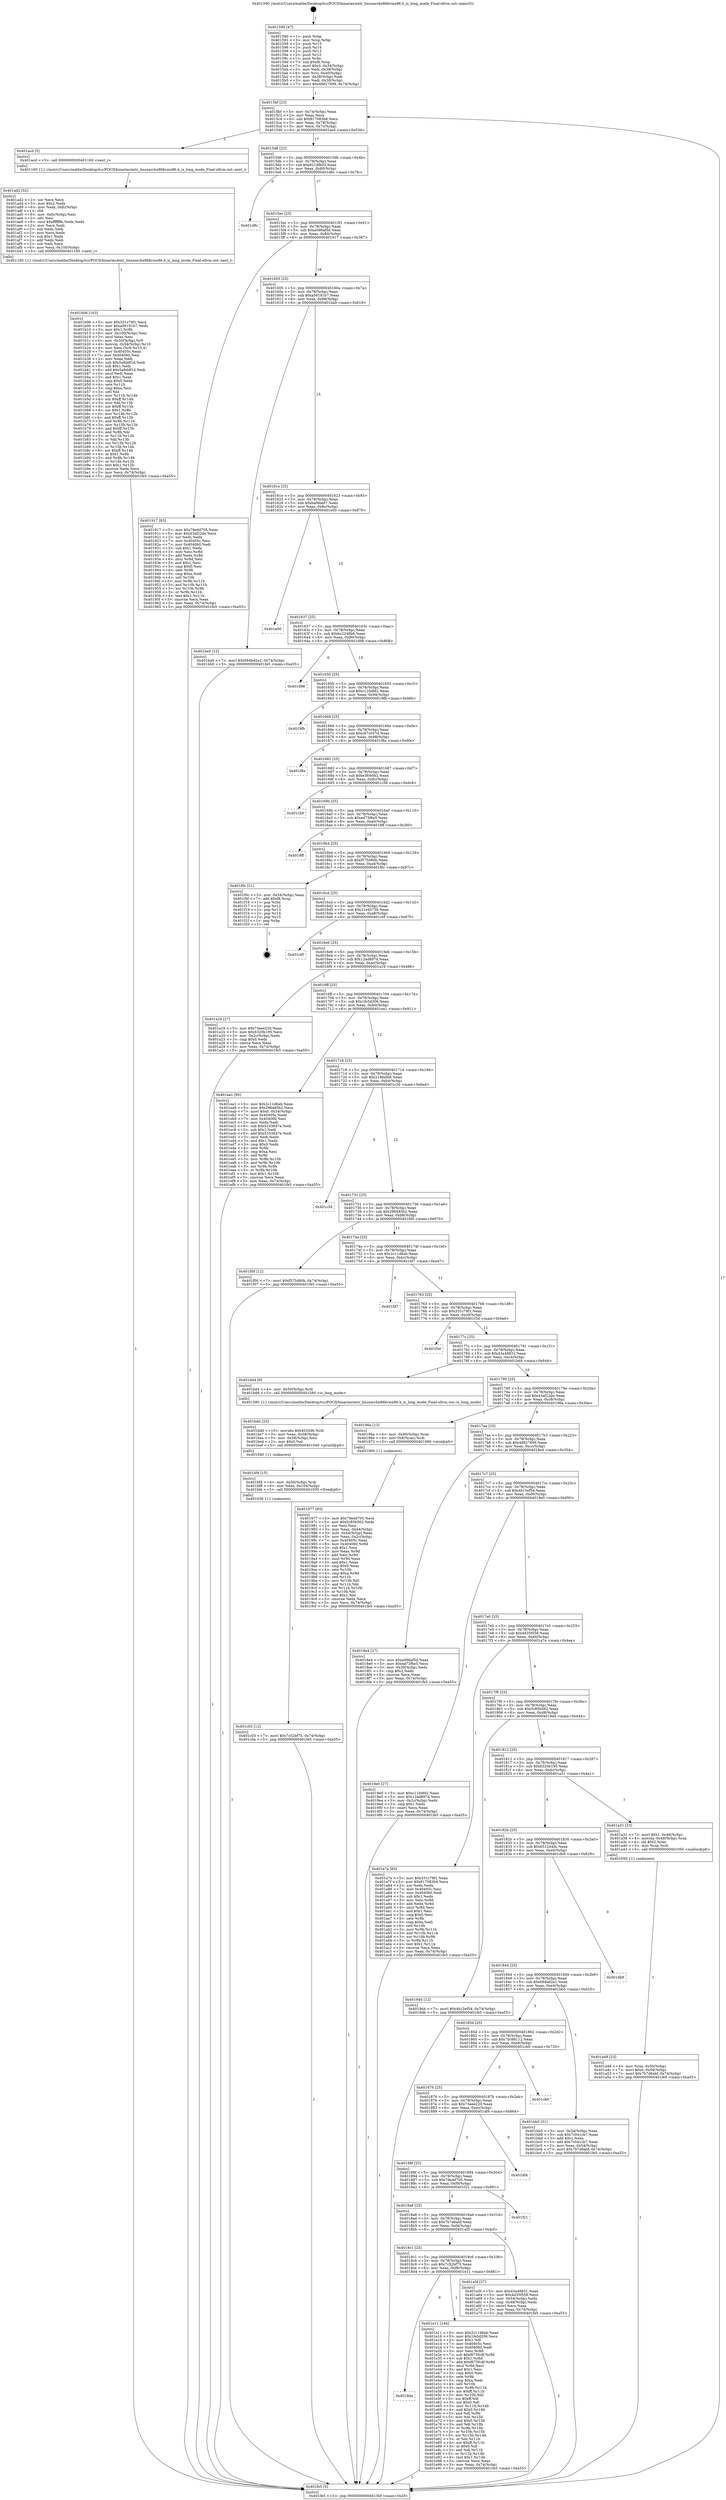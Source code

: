digraph "0x401590" {
  label = "0x401590 (/mnt/c/Users/mathe/Desktop/tcc/POCII/binaries/extr_linuxarchx86kvmx86.h_is_long_mode_Final-ollvm.out::main(0))"
  labelloc = "t"
  node[shape=record]

  Entry [label="",width=0.3,height=0.3,shape=circle,fillcolor=black,style=filled]
  "0x4015bf" [label="{
     0x4015bf [23]\l
     | [instrs]\l
     &nbsp;&nbsp;0x4015bf \<+3\>: mov -0x74(%rbp),%eax\l
     &nbsp;&nbsp;0x4015c2 \<+2\>: mov %eax,%ecx\l
     &nbsp;&nbsp;0x4015c4 \<+6\>: sub $0x817083b8,%ecx\l
     &nbsp;&nbsp;0x4015ca \<+3\>: mov %eax,-0x78(%rbp)\l
     &nbsp;&nbsp;0x4015cd \<+3\>: mov %ecx,-0x7c(%rbp)\l
     &nbsp;&nbsp;0x4015d0 \<+6\>: je 0000000000401acd \<main+0x53d\>\l
  }"]
  "0x401acd" [label="{
     0x401acd [5]\l
     | [instrs]\l
     &nbsp;&nbsp;0x401acd \<+5\>: call 0000000000401160 \<next_i\>\l
     | [calls]\l
     &nbsp;&nbsp;0x401160 \{1\} (/mnt/c/Users/mathe/Desktop/tcc/POCII/binaries/extr_linuxarchx86kvmx86.h_is_long_mode_Final-ollvm.out::next_i)\l
  }"]
  "0x4015d6" [label="{
     0x4015d6 [22]\l
     | [instrs]\l
     &nbsp;&nbsp;0x4015d6 \<+5\>: jmp 00000000004015db \<main+0x4b\>\l
     &nbsp;&nbsp;0x4015db \<+3\>: mov -0x78(%rbp),%eax\l
     &nbsp;&nbsp;0x4015de \<+5\>: sub $0x821dfb03,%eax\l
     &nbsp;&nbsp;0x4015e3 \<+3\>: mov %eax,-0x80(%rbp)\l
     &nbsp;&nbsp;0x4015e6 \<+6\>: je 0000000000401d8c \<main+0x7fc\>\l
  }"]
  Exit [label="",width=0.3,height=0.3,shape=circle,fillcolor=black,style=filled,peripheries=2]
  "0x401d8c" [label="{
     0x401d8c\l
  }", style=dashed]
  "0x4015ec" [label="{
     0x4015ec [25]\l
     | [instrs]\l
     &nbsp;&nbsp;0x4015ec \<+5\>: jmp 00000000004015f1 \<main+0x61\>\l
     &nbsp;&nbsp;0x4015f1 \<+3\>: mov -0x78(%rbp),%eax\l
     &nbsp;&nbsp;0x4015f4 \<+5\>: sub $0xa096af5d,%eax\l
     &nbsp;&nbsp;0x4015f9 \<+6\>: mov %eax,-0x84(%rbp)\l
     &nbsp;&nbsp;0x4015ff \<+6\>: je 0000000000401917 \<main+0x387\>\l
  }"]
  "0x4018da" [label="{
     0x4018da\l
  }", style=dashed]
  "0x401917" [label="{
     0x401917 [83]\l
     | [instrs]\l
     &nbsp;&nbsp;0x401917 \<+5\>: mov $0x79edd705,%eax\l
     &nbsp;&nbsp;0x40191c \<+5\>: mov $0x43af22de,%ecx\l
     &nbsp;&nbsp;0x401921 \<+2\>: xor %edx,%edx\l
     &nbsp;&nbsp;0x401923 \<+7\>: mov 0x40405c,%esi\l
     &nbsp;&nbsp;0x40192a \<+7\>: mov 0x404060,%edi\l
     &nbsp;&nbsp;0x401931 \<+3\>: sub $0x1,%edx\l
     &nbsp;&nbsp;0x401934 \<+3\>: mov %esi,%r8d\l
     &nbsp;&nbsp;0x401937 \<+3\>: add %edx,%r8d\l
     &nbsp;&nbsp;0x40193a \<+4\>: imul %r8d,%esi\l
     &nbsp;&nbsp;0x40193e \<+3\>: and $0x1,%esi\l
     &nbsp;&nbsp;0x401941 \<+3\>: cmp $0x0,%esi\l
     &nbsp;&nbsp;0x401944 \<+4\>: sete %r9b\l
     &nbsp;&nbsp;0x401948 \<+3\>: cmp $0xa,%edi\l
     &nbsp;&nbsp;0x40194b \<+4\>: setl %r10b\l
     &nbsp;&nbsp;0x40194f \<+3\>: mov %r9b,%r11b\l
     &nbsp;&nbsp;0x401952 \<+3\>: and %r10b,%r11b\l
     &nbsp;&nbsp;0x401955 \<+3\>: xor %r10b,%r9b\l
     &nbsp;&nbsp;0x401958 \<+3\>: or %r9b,%r11b\l
     &nbsp;&nbsp;0x40195b \<+4\>: test $0x1,%r11b\l
     &nbsp;&nbsp;0x40195f \<+3\>: cmovne %ecx,%eax\l
     &nbsp;&nbsp;0x401962 \<+3\>: mov %eax,-0x74(%rbp)\l
     &nbsp;&nbsp;0x401965 \<+5\>: jmp 0000000000401fe5 \<main+0xa55\>\l
  }"]
  "0x401605" [label="{
     0x401605 [25]\l
     | [instrs]\l
     &nbsp;&nbsp;0x401605 \<+5\>: jmp 000000000040160a \<main+0x7a\>\l
     &nbsp;&nbsp;0x40160a \<+3\>: mov -0x78(%rbp),%eax\l
     &nbsp;&nbsp;0x40160d \<+5\>: sub $0xa56191b7,%eax\l
     &nbsp;&nbsp;0x401612 \<+6\>: mov %eax,-0x88(%rbp)\l
     &nbsp;&nbsp;0x401618 \<+6\>: je 0000000000401ba9 \<main+0x619\>\l
  }"]
  "0x401e11" [label="{
     0x401e11 [144]\l
     | [instrs]\l
     &nbsp;&nbsp;0x401e11 \<+5\>: mov $0x2c11d6ab,%eax\l
     &nbsp;&nbsp;0x401e16 \<+5\>: mov $0x1fe5d206,%ecx\l
     &nbsp;&nbsp;0x401e1b \<+2\>: mov $0x1,%dl\l
     &nbsp;&nbsp;0x401e1d \<+7\>: mov 0x40405c,%esi\l
     &nbsp;&nbsp;0x401e24 \<+7\>: mov 0x404060,%edi\l
     &nbsp;&nbsp;0x401e2b \<+3\>: mov %esi,%r8d\l
     &nbsp;&nbsp;0x401e2e \<+7\>: sub $0xf675fcdf,%r8d\l
     &nbsp;&nbsp;0x401e35 \<+4\>: sub $0x1,%r8d\l
     &nbsp;&nbsp;0x401e39 \<+7\>: add $0xf675fcdf,%r8d\l
     &nbsp;&nbsp;0x401e40 \<+4\>: imul %r8d,%esi\l
     &nbsp;&nbsp;0x401e44 \<+3\>: and $0x1,%esi\l
     &nbsp;&nbsp;0x401e47 \<+3\>: cmp $0x0,%esi\l
     &nbsp;&nbsp;0x401e4a \<+4\>: sete %r9b\l
     &nbsp;&nbsp;0x401e4e \<+3\>: cmp $0xa,%edi\l
     &nbsp;&nbsp;0x401e51 \<+4\>: setl %r10b\l
     &nbsp;&nbsp;0x401e55 \<+3\>: mov %r9b,%r11b\l
     &nbsp;&nbsp;0x401e58 \<+4\>: xor $0xff,%r11b\l
     &nbsp;&nbsp;0x401e5c \<+3\>: mov %r10b,%bl\l
     &nbsp;&nbsp;0x401e5f \<+3\>: xor $0xff,%bl\l
     &nbsp;&nbsp;0x401e62 \<+3\>: xor $0x0,%dl\l
     &nbsp;&nbsp;0x401e65 \<+3\>: mov %r11b,%r14b\l
     &nbsp;&nbsp;0x401e68 \<+4\>: and $0x0,%r14b\l
     &nbsp;&nbsp;0x401e6c \<+3\>: and %dl,%r9b\l
     &nbsp;&nbsp;0x401e6f \<+3\>: mov %bl,%r15b\l
     &nbsp;&nbsp;0x401e72 \<+4\>: and $0x0,%r15b\l
     &nbsp;&nbsp;0x401e76 \<+3\>: and %dl,%r10b\l
     &nbsp;&nbsp;0x401e79 \<+3\>: or %r9b,%r14b\l
     &nbsp;&nbsp;0x401e7c \<+3\>: or %r10b,%r15b\l
     &nbsp;&nbsp;0x401e7f \<+3\>: xor %r15b,%r14b\l
     &nbsp;&nbsp;0x401e82 \<+3\>: or %bl,%r11b\l
     &nbsp;&nbsp;0x401e85 \<+4\>: xor $0xff,%r11b\l
     &nbsp;&nbsp;0x401e89 \<+3\>: or $0x0,%dl\l
     &nbsp;&nbsp;0x401e8c \<+3\>: and %dl,%r11b\l
     &nbsp;&nbsp;0x401e8f \<+3\>: or %r11b,%r14b\l
     &nbsp;&nbsp;0x401e92 \<+4\>: test $0x1,%r14b\l
     &nbsp;&nbsp;0x401e96 \<+3\>: cmovne %ecx,%eax\l
     &nbsp;&nbsp;0x401e99 \<+3\>: mov %eax,-0x74(%rbp)\l
     &nbsp;&nbsp;0x401e9c \<+5\>: jmp 0000000000401fe5 \<main+0xa55\>\l
  }"]
  "0x401ba9" [label="{
     0x401ba9 [12]\l
     | [instrs]\l
     &nbsp;&nbsp;0x401ba9 \<+7\>: movl $0x684bd2a1,-0x74(%rbp)\l
     &nbsp;&nbsp;0x401bb0 \<+5\>: jmp 0000000000401fe5 \<main+0xa55\>\l
  }"]
  "0x40161e" [label="{
     0x40161e [25]\l
     | [instrs]\l
     &nbsp;&nbsp;0x40161e \<+5\>: jmp 0000000000401623 \<main+0x93\>\l
     &nbsp;&nbsp;0x401623 \<+3\>: mov -0x78(%rbp),%eax\l
     &nbsp;&nbsp;0x401626 \<+5\>: sub $0xbaf4be67,%eax\l
     &nbsp;&nbsp;0x40162b \<+6\>: mov %eax,-0x8c(%rbp)\l
     &nbsp;&nbsp;0x401631 \<+6\>: je 0000000000401e00 \<main+0x870\>\l
  }"]
  "0x401c03" [label="{
     0x401c03 [12]\l
     | [instrs]\l
     &nbsp;&nbsp;0x401c03 \<+7\>: movl $0x7c52bf75,-0x74(%rbp)\l
     &nbsp;&nbsp;0x401c0a \<+5\>: jmp 0000000000401fe5 \<main+0xa55\>\l
  }"]
  "0x401e00" [label="{
     0x401e00\l
  }", style=dashed]
  "0x401637" [label="{
     0x401637 [25]\l
     | [instrs]\l
     &nbsp;&nbsp;0x401637 \<+5\>: jmp 000000000040163c \<main+0xac\>\l
     &nbsp;&nbsp;0x40163c \<+3\>: mov -0x78(%rbp),%eax\l
     &nbsp;&nbsp;0x40163f \<+5\>: sub $0xbc2248b6,%eax\l
     &nbsp;&nbsp;0x401644 \<+6\>: mov %eax,-0x90(%rbp)\l
     &nbsp;&nbsp;0x40164a \<+6\>: je 0000000000401d98 \<main+0x808\>\l
  }"]
  "0x401bf4" [label="{
     0x401bf4 [15]\l
     | [instrs]\l
     &nbsp;&nbsp;0x401bf4 \<+4\>: mov -0x50(%rbp),%rdi\l
     &nbsp;&nbsp;0x401bf8 \<+6\>: mov %eax,-0x104(%rbp)\l
     &nbsp;&nbsp;0x401bfe \<+5\>: call 0000000000401030 \<free@plt\>\l
     | [calls]\l
     &nbsp;&nbsp;0x401030 \{1\} (unknown)\l
  }"]
  "0x401d98" [label="{
     0x401d98\l
  }", style=dashed]
  "0x401650" [label="{
     0x401650 [25]\l
     | [instrs]\l
     &nbsp;&nbsp;0x401650 \<+5\>: jmp 0000000000401655 \<main+0xc5\>\l
     &nbsp;&nbsp;0x401655 \<+3\>: mov -0x78(%rbp),%eax\l
     &nbsp;&nbsp;0x401658 \<+5\>: sub $0xc110dfd2,%eax\l
     &nbsp;&nbsp;0x40165d \<+6\>: mov %eax,-0x94(%rbp)\l
     &nbsp;&nbsp;0x401663 \<+6\>: je 00000000004019fb \<main+0x46b\>\l
  }"]
  "0x401bdd" [label="{
     0x401bdd [23]\l
     | [instrs]\l
     &nbsp;&nbsp;0x401bdd \<+10\>: movabs $0x4020d6,%rdi\l
     &nbsp;&nbsp;0x401be7 \<+3\>: mov %eax,-0x58(%rbp)\l
     &nbsp;&nbsp;0x401bea \<+3\>: mov -0x58(%rbp),%esi\l
     &nbsp;&nbsp;0x401bed \<+2\>: mov $0x0,%al\l
     &nbsp;&nbsp;0x401bef \<+5\>: call 0000000000401040 \<printf@plt\>\l
     | [calls]\l
     &nbsp;&nbsp;0x401040 \{1\} (unknown)\l
  }"]
  "0x4019fb" [label="{
     0x4019fb\l
  }", style=dashed]
  "0x401669" [label="{
     0x401669 [25]\l
     | [instrs]\l
     &nbsp;&nbsp;0x401669 \<+5\>: jmp 000000000040166e \<main+0xde\>\l
     &nbsp;&nbsp;0x40166e \<+3\>: mov -0x78(%rbp),%eax\l
     &nbsp;&nbsp;0x401671 \<+5\>: sub $0xc67c057d,%eax\l
     &nbsp;&nbsp;0x401676 \<+6\>: mov %eax,-0x98(%rbp)\l
     &nbsp;&nbsp;0x40167c \<+6\>: je 0000000000401f8a \<main+0x9fa\>\l
  }"]
  "0x401b06" [label="{
     0x401b06 [163]\l
     | [instrs]\l
     &nbsp;&nbsp;0x401b06 \<+5\>: mov $0x331c79f1,%ecx\l
     &nbsp;&nbsp;0x401b0b \<+5\>: mov $0xa56191b7,%edx\l
     &nbsp;&nbsp;0x401b10 \<+3\>: mov $0x1,%r8b\l
     &nbsp;&nbsp;0x401b13 \<+6\>: mov -0x100(%rbp),%esi\l
     &nbsp;&nbsp;0x401b19 \<+3\>: imul %eax,%esi\l
     &nbsp;&nbsp;0x401b1c \<+4\>: mov -0x50(%rbp),%r9\l
     &nbsp;&nbsp;0x401b20 \<+4\>: movslq -0x54(%rbp),%r10\l
     &nbsp;&nbsp;0x401b24 \<+4\>: mov %esi,(%r9,%r10,4)\l
     &nbsp;&nbsp;0x401b28 \<+7\>: mov 0x40405c,%eax\l
     &nbsp;&nbsp;0x401b2f \<+7\>: mov 0x404060,%esi\l
     &nbsp;&nbsp;0x401b36 \<+2\>: mov %eax,%edi\l
     &nbsp;&nbsp;0x401b38 \<+6\>: sub $0x5a9ddf1d,%edi\l
     &nbsp;&nbsp;0x401b3e \<+3\>: sub $0x1,%edi\l
     &nbsp;&nbsp;0x401b41 \<+6\>: add $0x5a9ddf1d,%edi\l
     &nbsp;&nbsp;0x401b47 \<+3\>: imul %edi,%eax\l
     &nbsp;&nbsp;0x401b4a \<+3\>: and $0x1,%eax\l
     &nbsp;&nbsp;0x401b4d \<+3\>: cmp $0x0,%eax\l
     &nbsp;&nbsp;0x401b50 \<+4\>: sete %r11b\l
     &nbsp;&nbsp;0x401b54 \<+3\>: cmp $0xa,%esi\l
     &nbsp;&nbsp;0x401b57 \<+3\>: setl %bl\l
     &nbsp;&nbsp;0x401b5a \<+3\>: mov %r11b,%r14b\l
     &nbsp;&nbsp;0x401b5d \<+4\>: xor $0xff,%r14b\l
     &nbsp;&nbsp;0x401b61 \<+3\>: mov %bl,%r15b\l
     &nbsp;&nbsp;0x401b64 \<+4\>: xor $0xff,%r15b\l
     &nbsp;&nbsp;0x401b68 \<+4\>: xor $0x1,%r8b\l
     &nbsp;&nbsp;0x401b6c \<+3\>: mov %r14b,%r12b\l
     &nbsp;&nbsp;0x401b6f \<+4\>: and $0xff,%r12b\l
     &nbsp;&nbsp;0x401b73 \<+3\>: and %r8b,%r11b\l
     &nbsp;&nbsp;0x401b76 \<+3\>: mov %r15b,%r13b\l
     &nbsp;&nbsp;0x401b79 \<+4\>: and $0xff,%r13b\l
     &nbsp;&nbsp;0x401b7d \<+3\>: and %r8b,%bl\l
     &nbsp;&nbsp;0x401b80 \<+3\>: or %r11b,%r12b\l
     &nbsp;&nbsp;0x401b83 \<+3\>: or %bl,%r13b\l
     &nbsp;&nbsp;0x401b86 \<+3\>: xor %r13b,%r12b\l
     &nbsp;&nbsp;0x401b89 \<+3\>: or %r15b,%r14b\l
     &nbsp;&nbsp;0x401b8c \<+4\>: xor $0xff,%r14b\l
     &nbsp;&nbsp;0x401b90 \<+4\>: or $0x1,%r8b\l
     &nbsp;&nbsp;0x401b94 \<+3\>: and %r8b,%r14b\l
     &nbsp;&nbsp;0x401b97 \<+3\>: or %r14b,%r12b\l
     &nbsp;&nbsp;0x401b9a \<+4\>: test $0x1,%r12b\l
     &nbsp;&nbsp;0x401b9e \<+3\>: cmovne %edx,%ecx\l
     &nbsp;&nbsp;0x401ba1 \<+3\>: mov %ecx,-0x74(%rbp)\l
     &nbsp;&nbsp;0x401ba4 \<+5\>: jmp 0000000000401fe5 \<main+0xa55\>\l
  }"]
  "0x401f8a" [label="{
     0x401f8a\l
  }", style=dashed]
  "0x401682" [label="{
     0x401682 [25]\l
     | [instrs]\l
     &nbsp;&nbsp;0x401682 \<+5\>: jmp 0000000000401687 \<main+0xf7\>\l
     &nbsp;&nbsp;0x401687 \<+3\>: mov -0x78(%rbp),%eax\l
     &nbsp;&nbsp;0x40168a \<+5\>: sub $0xe3fc60b2,%eax\l
     &nbsp;&nbsp;0x40168f \<+6\>: mov %eax,-0x9c(%rbp)\l
     &nbsp;&nbsp;0x401695 \<+6\>: je 0000000000401c58 \<main+0x6c8\>\l
  }"]
  "0x401ad2" [label="{
     0x401ad2 [52]\l
     | [instrs]\l
     &nbsp;&nbsp;0x401ad2 \<+2\>: xor %ecx,%ecx\l
     &nbsp;&nbsp;0x401ad4 \<+5\>: mov $0x2,%edx\l
     &nbsp;&nbsp;0x401ad9 \<+6\>: mov %edx,-0xfc(%rbp)\l
     &nbsp;&nbsp;0x401adf \<+1\>: cltd\l
     &nbsp;&nbsp;0x401ae0 \<+6\>: mov -0xfc(%rbp),%esi\l
     &nbsp;&nbsp;0x401ae6 \<+2\>: idiv %esi\l
     &nbsp;&nbsp;0x401ae8 \<+6\>: imul $0xfffffffe,%edx,%edx\l
     &nbsp;&nbsp;0x401aee \<+2\>: mov %ecx,%edi\l
     &nbsp;&nbsp;0x401af0 \<+2\>: sub %edx,%edi\l
     &nbsp;&nbsp;0x401af2 \<+2\>: mov %ecx,%edx\l
     &nbsp;&nbsp;0x401af4 \<+3\>: sub $0x1,%edx\l
     &nbsp;&nbsp;0x401af7 \<+2\>: add %edx,%edi\l
     &nbsp;&nbsp;0x401af9 \<+2\>: sub %edi,%ecx\l
     &nbsp;&nbsp;0x401afb \<+6\>: mov %ecx,-0x100(%rbp)\l
     &nbsp;&nbsp;0x401b01 \<+5\>: call 0000000000401160 \<next_i\>\l
     | [calls]\l
     &nbsp;&nbsp;0x401160 \{1\} (/mnt/c/Users/mathe/Desktop/tcc/POCII/binaries/extr_linuxarchx86kvmx86.h_is_long_mode_Final-ollvm.out::next_i)\l
  }"]
  "0x401c58" [label="{
     0x401c58\l
  }", style=dashed]
  "0x40169b" [label="{
     0x40169b [25]\l
     | [instrs]\l
     &nbsp;&nbsp;0x40169b \<+5\>: jmp 00000000004016a0 \<main+0x110\>\l
     &nbsp;&nbsp;0x4016a0 \<+3\>: mov -0x78(%rbp),%eax\l
     &nbsp;&nbsp;0x4016a3 \<+5\>: sub $0xed73f6e5,%eax\l
     &nbsp;&nbsp;0x4016a8 \<+6\>: mov %eax,-0xa0(%rbp)\l
     &nbsp;&nbsp;0x4016ae \<+6\>: je 00000000004018ff \<main+0x36f\>\l
  }"]
  "0x4018c1" [label="{
     0x4018c1 [25]\l
     | [instrs]\l
     &nbsp;&nbsp;0x4018c1 \<+5\>: jmp 00000000004018c6 \<main+0x336\>\l
     &nbsp;&nbsp;0x4018c6 \<+3\>: mov -0x78(%rbp),%eax\l
     &nbsp;&nbsp;0x4018c9 \<+5\>: sub $0x7c52bf75,%eax\l
     &nbsp;&nbsp;0x4018ce \<+6\>: mov %eax,-0xf8(%rbp)\l
     &nbsp;&nbsp;0x4018d4 \<+6\>: je 0000000000401e11 \<main+0x881\>\l
  }"]
  "0x4018ff" [label="{
     0x4018ff\l
  }", style=dashed]
  "0x4016b4" [label="{
     0x4016b4 [25]\l
     | [instrs]\l
     &nbsp;&nbsp;0x4016b4 \<+5\>: jmp 00000000004016b9 \<main+0x129\>\l
     &nbsp;&nbsp;0x4016b9 \<+3\>: mov -0x78(%rbp),%eax\l
     &nbsp;&nbsp;0x4016bc \<+5\>: sub $0xf575d80b,%eax\l
     &nbsp;&nbsp;0x4016c1 \<+6\>: mov %eax,-0xa4(%rbp)\l
     &nbsp;&nbsp;0x4016c7 \<+6\>: je 0000000000401f0c \<main+0x97c\>\l
  }"]
  "0x401a5f" [label="{
     0x401a5f [27]\l
     | [instrs]\l
     &nbsp;&nbsp;0x401a5f \<+5\>: mov $0x43a48831,%eax\l
     &nbsp;&nbsp;0x401a64 \<+5\>: mov $0x4d35f558,%ecx\l
     &nbsp;&nbsp;0x401a69 \<+3\>: mov -0x54(%rbp),%edx\l
     &nbsp;&nbsp;0x401a6c \<+3\>: cmp -0x48(%rbp),%edx\l
     &nbsp;&nbsp;0x401a6f \<+3\>: cmovl %ecx,%eax\l
     &nbsp;&nbsp;0x401a72 \<+3\>: mov %eax,-0x74(%rbp)\l
     &nbsp;&nbsp;0x401a75 \<+5\>: jmp 0000000000401fe5 \<main+0xa55\>\l
  }"]
  "0x401f0c" [label="{
     0x401f0c [21]\l
     | [instrs]\l
     &nbsp;&nbsp;0x401f0c \<+3\>: mov -0x34(%rbp),%eax\l
     &nbsp;&nbsp;0x401f0f \<+7\>: add $0xf8,%rsp\l
     &nbsp;&nbsp;0x401f16 \<+1\>: pop %rbx\l
     &nbsp;&nbsp;0x401f17 \<+2\>: pop %r12\l
     &nbsp;&nbsp;0x401f19 \<+2\>: pop %r13\l
     &nbsp;&nbsp;0x401f1b \<+2\>: pop %r14\l
     &nbsp;&nbsp;0x401f1d \<+2\>: pop %r15\l
     &nbsp;&nbsp;0x401f1f \<+1\>: pop %rbp\l
     &nbsp;&nbsp;0x401f20 \<+1\>: ret\l
  }"]
  "0x4016cd" [label="{
     0x4016cd [25]\l
     | [instrs]\l
     &nbsp;&nbsp;0x4016cd \<+5\>: jmp 00000000004016d2 \<main+0x142\>\l
     &nbsp;&nbsp;0x4016d2 \<+3\>: mov -0x78(%rbp),%eax\l
     &nbsp;&nbsp;0x4016d5 \<+5\>: sub $0x11e4575b,%eax\l
     &nbsp;&nbsp;0x4016da \<+6\>: mov %eax,-0xa8(%rbp)\l
     &nbsp;&nbsp;0x4016e0 \<+6\>: je 0000000000401c0f \<main+0x67f\>\l
  }"]
  "0x4018a8" [label="{
     0x4018a8 [25]\l
     | [instrs]\l
     &nbsp;&nbsp;0x4018a8 \<+5\>: jmp 00000000004018ad \<main+0x31d\>\l
     &nbsp;&nbsp;0x4018ad \<+3\>: mov -0x78(%rbp),%eax\l
     &nbsp;&nbsp;0x4018b0 \<+5\>: sub $0x7b7d6abf,%eax\l
     &nbsp;&nbsp;0x4018b5 \<+6\>: mov %eax,-0xf4(%rbp)\l
     &nbsp;&nbsp;0x4018bb \<+6\>: je 0000000000401a5f \<main+0x4cf\>\l
  }"]
  "0x401c0f" [label="{
     0x401c0f\l
  }", style=dashed]
  "0x4016e6" [label="{
     0x4016e6 [25]\l
     | [instrs]\l
     &nbsp;&nbsp;0x4016e6 \<+5\>: jmp 00000000004016eb \<main+0x15b\>\l
     &nbsp;&nbsp;0x4016eb \<+3\>: mov -0x78(%rbp),%eax\l
     &nbsp;&nbsp;0x4016ee \<+5\>: sub $0x12ad897d,%eax\l
     &nbsp;&nbsp;0x4016f3 \<+6\>: mov %eax,-0xac(%rbp)\l
     &nbsp;&nbsp;0x4016f9 \<+6\>: je 0000000000401a16 \<main+0x486\>\l
  }"]
  "0x401f21" [label="{
     0x401f21\l
  }", style=dashed]
  "0x401a16" [label="{
     0x401a16 [27]\l
     | [instrs]\l
     &nbsp;&nbsp;0x401a16 \<+5\>: mov $0x73eee220,%eax\l
     &nbsp;&nbsp;0x401a1b \<+5\>: mov $0x6320b195,%ecx\l
     &nbsp;&nbsp;0x401a20 \<+3\>: mov -0x2c(%rbp),%edx\l
     &nbsp;&nbsp;0x401a23 \<+3\>: cmp $0x0,%edx\l
     &nbsp;&nbsp;0x401a26 \<+3\>: cmove %ecx,%eax\l
     &nbsp;&nbsp;0x401a29 \<+3\>: mov %eax,-0x74(%rbp)\l
     &nbsp;&nbsp;0x401a2c \<+5\>: jmp 0000000000401fe5 \<main+0xa55\>\l
  }"]
  "0x4016ff" [label="{
     0x4016ff [25]\l
     | [instrs]\l
     &nbsp;&nbsp;0x4016ff \<+5\>: jmp 0000000000401704 \<main+0x174\>\l
     &nbsp;&nbsp;0x401704 \<+3\>: mov -0x78(%rbp),%eax\l
     &nbsp;&nbsp;0x401707 \<+5\>: sub $0x1fe5d206,%eax\l
     &nbsp;&nbsp;0x40170c \<+6\>: mov %eax,-0xb0(%rbp)\l
     &nbsp;&nbsp;0x401712 \<+6\>: je 0000000000401ea1 \<main+0x911\>\l
  }"]
  "0x40188f" [label="{
     0x40188f [25]\l
     | [instrs]\l
     &nbsp;&nbsp;0x40188f \<+5\>: jmp 0000000000401894 \<main+0x304\>\l
     &nbsp;&nbsp;0x401894 \<+3\>: mov -0x78(%rbp),%eax\l
     &nbsp;&nbsp;0x401897 \<+5\>: sub $0x79edd705,%eax\l
     &nbsp;&nbsp;0x40189c \<+6\>: mov %eax,-0xf0(%rbp)\l
     &nbsp;&nbsp;0x4018a2 \<+6\>: je 0000000000401f21 \<main+0x991\>\l
  }"]
  "0x401ea1" [label="{
     0x401ea1 [95]\l
     | [instrs]\l
     &nbsp;&nbsp;0x401ea1 \<+5\>: mov $0x2c11d6ab,%eax\l
     &nbsp;&nbsp;0x401ea6 \<+5\>: mov $0x296485b2,%ecx\l
     &nbsp;&nbsp;0x401eab \<+7\>: movl $0x0,-0x34(%rbp)\l
     &nbsp;&nbsp;0x401eb2 \<+7\>: mov 0x40405c,%edx\l
     &nbsp;&nbsp;0x401eb9 \<+7\>: mov 0x404060,%esi\l
     &nbsp;&nbsp;0x401ec0 \<+2\>: mov %edx,%edi\l
     &nbsp;&nbsp;0x401ec2 \<+6\>: sub $0x5103647e,%edi\l
     &nbsp;&nbsp;0x401ec8 \<+3\>: sub $0x1,%edi\l
     &nbsp;&nbsp;0x401ecb \<+6\>: add $0x5103647e,%edi\l
     &nbsp;&nbsp;0x401ed1 \<+3\>: imul %edi,%edx\l
     &nbsp;&nbsp;0x401ed4 \<+3\>: and $0x1,%edx\l
     &nbsp;&nbsp;0x401ed7 \<+3\>: cmp $0x0,%edx\l
     &nbsp;&nbsp;0x401eda \<+4\>: sete %r8b\l
     &nbsp;&nbsp;0x401ede \<+3\>: cmp $0xa,%esi\l
     &nbsp;&nbsp;0x401ee1 \<+4\>: setl %r9b\l
     &nbsp;&nbsp;0x401ee5 \<+3\>: mov %r8b,%r10b\l
     &nbsp;&nbsp;0x401ee8 \<+3\>: and %r9b,%r10b\l
     &nbsp;&nbsp;0x401eeb \<+3\>: xor %r9b,%r8b\l
     &nbsp;&nbsp;0x401eee \<+3\>: or %r8b,%r10b\l
     &nbsp;&nbsp;0x401ef1 \<+4\>: test $0x1,%r10b\l
     &nbsp;&nbsp;0x401ef5 \<+3\>: cmovne %ecx,%eax\l
     &nbsp;&nbsp;0x401ef8 \<+3\>: mov %eax,-0x74(%rbp)\l
     &nbsp;&nbsp;0x401efb \<+5\>: jmp 0000000000401fe5 \<main+0xa55\>\l
  }"]
  "0x401718" [label="{
     0x401718 [25]\l
     | [instrs]\l
     &nbsp;&nbsp;0x401718 \<+5\>: jmp 000000000040171d \<main+0x18d\>\l
     &nbsp;&nbsp;0x40171d \<+3\>: mov -0x78(%rbp),%eax\l
     &nbsp;&nbsp;0x401720 \<+5\>: sub $0x219fa0b6,%eax\l
     &nbsp;&nbsp;0x401725 \<+6\>: mov %eax,-0xb4(%rbp)\l
     &nbsp;&nbsp;0x40172b \<+6\>: je 0000000000401c3d \<main+0x6ad\>\l
  }"]
  "0x401df4" [label="{
     0x401df4\l
  }", style=dashed]
  "0x401c3d" [label="{
     0x401c3d\l
  }", style=dashed]
  "0x401731" [label="{
     0x401731 [25]\l
     | [instrs]\l
     &nbsp;&nbsp;0x401731 \<+5\>: jmp 0000000000401736 \<main+0x1a6\>\l
     &nbsp;&nbsp;0x401736 \<+3\>: mov -0x78(%rbp),%eax\l
     &nbsp;&nbsp;0x401739 \<+5\>: sub $0x296485b2,%eax\l
     &nbsp;&nbsp;0x40173e \<+6\>: mov %eax,-0xb8(%rbp)\l
     &nbsp;&nbsp;0x401744 \<+6\>: je 0000000000401f00 \<main+0x970\>\l
  }"]
  "0x401876" [label="{
     0x401876 [25]\l
     | [instrs]\l
     &nbsp;&nbsp;0x401876 \<+5\>: jmp 000000000040187b \<main+0x2eb\>\l
     &nbsp;&nbsp;0x40187b \<+3\>: mov -0x78(%rbp),%eax\l
     &nbsp;&nbsp;0x40187e \<+5\>: sub $0x73eee220,%eax\l
     &nbsp;&nbsp;0x401883 \<+6\>: mov %eax,-0xec(%rbp)\l
     &nbsp;&nbsp;0x401889 \<+6\>: je 0000000000401df4 \<main+0x864\>\l
  }"]
  "0x401f00" [label="{
     0x401f00 [12]\l
     | [instrs]\l
     &nbsp;&nbsp;0x401f00 \<+7\>: movl $0xf575d80b,-0x74(%rbp)\l
     &nbsp;&nbsp;0x401f07 \<+5\>: jmp 0000000000401fe5 \<main+0xa55\>\l
  }"]
  "0x40174a" [label="{
     0x40174a [25]\l
     | [instrs]\l
     &nbsp;&nbsp;0x40174a \<+5\>: jmp 000000000040174f \<main+0x1bf\>\l
     &nbsp;&nbsp;0x40174f \<+3\>: mov -0x78(%rbp),%eax\l
     &nbsp;&nbsp;0x401752 \<+5\>: sub $0x2c11d6ab,%eax\l
     &nbsp;&nbsp;0x401757 \<+6\>: mov %eax,-0xbc(%rbp)\l
     &nbsp;&nbsp;0x40175d \<+6\>: je 0000000000401fd7 \<main+0xa47\>\l
  }"]
  "0x401cb0" [label="{
     0x401cb0\l
  }", style=dashed]
  "0x401fd7" [label="{
     0x401fd7\l
  }", style=dashed]
  "0x401763" [label="{
     0x401763 [25]\l
     | [instrs]\l
     &nbsp;&nbsp;0x401763 \<+5\>: jmp 0000000000401768 \<main+0x1d8\>\l
     &nbsp;&nbsp;0x401768 \<+3\>: mov -0x78(%rbp),%eax\l
     &nbsp;&nbsp;0x40176b \<+5\>: sub $0x331c79f1,%eax\l
     &nbsp;&nbsp;0x401770 \<+6\>: mov %eax,-0xc0(%rbp)\l
     &nbsp;&nbsp;0x401776 \<+6\>: je 0000000000401f3d \<main+0x9ad\>\l
  }"]
  "0x40185d" [label="{
     0x40185d [25]\l
     | [instrs]\l
     &nbsp;&nbsp;0x40185d \<+5\>: jmp 0000000000401862 \<main+0x2d2\>\l
     &nbsp;&nbsp;0x401862 \<+3\>: mov -0x78(%rbp),%eax\l
     &nbsp;&nbsp;0x401865 \<+5\>: sub $0x70c88112,%eax\l
     &nbsp;&nbsp;0x40186a \<+6\>: mov %eax,-0xe8(%rbp)\l
     &nbsp;&nbsp;0x401870 \<+6\>: je 0000000000401cb0 \<main+0x720\>\l
  }"]
  "0x401f3d" [label="{
     0x401f3d\l
  }", style=dashed]
  "0x40177c" [label="{
     0x40177c [25]\l
     | [instrs]\l
     &nbsp;&nbsp;0x40177c \<+5\>: jmp 0000000000401781 \<main+0x1f1\>\l
     &nbsp;&nbsp;0x401781 \<+3\>: mov -0x78(%rbp),%eax\l
     &nbsp;&nbsp;0x401784 \<+5\>: sub $0x43a48831,%eax\l
     &nbsp;&nbsp;0x401789 \<+6\>: mov %eax,-0xc4(%rbp)\l
     &nbsp;&nbsp;0x40178f \<+6\>: je 0000000000401bd4 \<main+0x644\>\l
  }"]
  "0x401bb5" [label="{
     0x401bb5 [31]\l
     | [instrs]\l
     &nbsp;&nbsp;0x401bb5 \<+3\>: mov -0x54(%rbp),%eax\l
     &nbsp;&nbsp;0x401bb8 \<+5\>: sub $0x7c041cb7,%eax\l
     &nbsp;&nbsp;0x401bbd \<+3\>: add $0x1,%eax\l
     &nbsp;&nbsp;0x401bc0 \<+5\>: add $0x7c041cb7,%eax\l
     &nbsp;&nbsp;0x401bc5 \<+3\>: mov %eax,-0x54(%rbp)\l
     &nbsp;&nbsp;0x401bc8 \<+7\>: movl $0x7b7d6abf,-0x74(%rbp)\l
     &nbsp;&nbsp;0x401bcf \<+5\>: jmp 0000000000401fe5 \<main+0xa55\>\l
  }"]
  "0x401bd4" [label="{
     0x401bd4 [9]\l
     | [instrs]\l
     &nbsp;&nbsp;0x401bd4 \<+4\>: mov -0x50(%rbp),%rdi\l
     &nbsp;&nbsp;0x401bd8 \<+5\>: call 0000000000401580 \<is_long_mode\>\l
     | [calls]\l
     &nbsp;&nbsp;0x401580 \{1\} (/mnt/c/Users/mathe/Desktop/tcc/POCII/binaries/extr_linuxarchx86kvmx86.h_is_long_mode_Final-ollvm.out::is_long_mode)\l
  }"]
  "0x401795" [label="{
     0x401795 [25]\l
     | [instrs]\l
     &nbsp;&nbsp;0x401795 \<+5\>: jmp 000000000040179a \<main+0x20a\>\l
     &nbsp;&nbsp;0x40179a \<+3\>: mov -0x78(%rbp),%eax\l
     &nbsp;&nbsp;0x40179d \<+5\>: sub $0x43af22de,%eax\l
     &nbsp;&nbsp;0x4017a2 \<+6\>: mov %eax,-0xc8(%rbp)\l
     &nbsp;&nbsp;0x4017a8 \<+6\>: je 000000000040196a \<main+0x3da\>\l
  }"]
  "0x401844" [label="{
     0x401844 [25]\l
     | [instrs]\l
     &nbsp;&nbsp;0x401844 \<+5\>: jmp 0000000000401849 \<main+0x2b9\>\l
     &nbsp;&nbsp;0x401849 \<+3\>: mov -0x78(%rbp),%eax\l
     &nbsp;&nbsp;0x40184c \<+5\>: sub $0x684bd2a1,%eax\l
     &nbsp;&nbsp;0x401851 \<+6\>: mov %eax,-0xe4(%rbp)\l
     &nbsp;&nbsp;0x401857 \<+6\>: je 0000000000401bb5 \<main+0x625\>\l
  }"]
  "0x40196a" [label="{
     0x40196a [13]\l
     | [instrs]\l
     &nbsp;&nbsp;0x40196a \<+4\>: mov -0x40(%rbp),%rax\l
     &nbsp;&nbsp;0x40196e \<+4\>: mov 0x8(%rax),%rdi\l
     &nbsp;&nbsp;0x401972 \<+5\>: call 0000000000401060 \<atoi@plt\>\l
     | [calls]\l
     &nbsp;&nbsp;0x401060 \{1\} (unknown)\l
  }"]
  "0x4017ae" [label="{
     0x4017ae [25]\l
     | [instrs]\l
     &nbsp;&nbsp;0x4017ae \<+5\>: jmp 00000000004017b3 \<main+0x223\>\l
     &nbsp;&nbsp;0x4017b3 \<+3\>: mov -0x78(%rbp),%eax\l
     &nbsp;&nbsp;0x4017b6 \<+5\>: sub $0x48827699,%eax\l
     &nbsp;&nbsp;0x4017bb \<+6\>: mov %eax,-0xcc(%rbp)\l
     &nbsp;&nbsp;0x4017c1 \<+6\>: je 00000000004018e4 \<main+0x354\>\l
  }"]
  "0x401db9" [label="{
     0x401db9\l
  }", style=dashed]
  "0x4018e4" [label="{
     0x4018e4 [27]\l
     | [instrs]\l
     &nbsp;&nbsp;0x4018e4 \<+5\>: mov $0xa096af5d,%eax\l
     &nbsp;&nbsp;0x4018e9 \<+5\>: mov $0xed73f6e5,%ecx\l
     &nbsp;&nbsp;0x4018ee \<+3\>: mov -0x30(%rbp),%edx\l
     &nbsp;&nbsp;0x4018f1 \<+3\>: cmp $0x2,%edx\l
     &nbsp;&nbsp;0x4018f4 \<+3\>: cmovne %ecx,%eax\l
     &nbsp;&nbsp;0x4018f7 \<+3\>: mov %eax,-0x74(%rbp)\l
     &nbsp;&nbsp;0x4018fa \<+5\>: jmp 0000000000401fe5 \<main+0xa55\>\l
  }"]
  "0x4017c7" [label="{
     0x4017c7 [25]\l
     | [instrs]\l
     &nbsp;&nbsp;0x4017c7 \<+5\>: jmp 00000000004017cc \<main+0x23c\>\l
     &nbsp;&nbsp;0x4017cc \<+3\>: mov -0x78(%rbp),%eax\l
     &nbsp;&nbsp;0x4017cf \<+5\>: sub $0x4b15ef54,%eax\l
     &nbsp;&nbsp;0x4017d4 \<+6\>: mov %eax,-0xd0(%rbp)\l
     &nbsp;&nbsp;0x4017da \<+6\>: je 00000000004019e0 \<main+0x450\>\l
  }"]
  "0x401fe5" [label="{
     0x401fe5 [5]\l
     | [instrs]\l
     &nbsp;&nbsp;0x401fe5 \<+5\>: jmp 00000000004015bf \<main+0x2f\>\l
  }"]
  "0x401590" [label="{
     0x401590 [47]\l
     | [instrs]\l
     &nbsp;&nbsp;0x401590 \<+1\>: push %rbp\l
     &nbsp;&nbsp;0x401591 \<+3\>: mov %rsp,%rbp\l
     &nbsp;&nbsp;0x401594 \<+2\>: push %r15\l
     &nbsp;&nbsp;0x401596 \<+2\>: push %r14\l
     &nbsp;&nbsp;0x401598 \<+2\>: push %r13\l
     &nbsp;&nbsp;0x40159a \<+2\>: push %r12\l
     &nbsp;&nbsp;0x40159c \<+1\>: push %rbx\l
     &nbsp;&nbsp;0x40159d \<+7\>: sub $0xf8,%rsp\l
     &nbsp;&nbsp;0x4015a4 \<+7\>: movl $0x0,-0x34(%rbp)\l
     &nbsp;&nbsp;0x4015ab \<+3\>: mov %edi,-0x38(%rbp)\l
     &nbsp;&nbsp;0x4015ae \<+4\>: mov %rsi,-0x40(%rbp)\l
     &nbsp;&nbsp;0x4015b2 \<+3\>: mov -0x38(%rbp),%edi\l
     &nbsp;&nbsp;0x4015b5 \<+3\>: mov %edi,-0x30(%rbp)\l
     &nbsp;&nbsp;0x4015b8 \<+7\>: movl $0x48827699,-0x74(%rbp)\l
  }"]
  "0x401977" [label="{
     0x401977 [93]\l
     | [instrs]\l
     &nbsp;&nbsp;0x401977 \<+5\>: mov $0x79edd705,%ecx\l
     &nbsp;&nbsp;0x40197c \<+5\>: mov $0x5c85b562,%edx\l
     &nbsp;&nbsp;0x401981 \<+2\>: xor %esi,%esi\l
     &nbsp;&nbsp;0x401983 \<+3\>: mov %eax,-0x44(%rbp)\l
     &nbsp;&nbsp;0x401986 \<+3\>: mov -0x44(%rbp),%eax\l
     &nbsp;&nbsp;0x401989 \<+3\>: mov %eax,-0x2c(%rbp)\l
     &nbsp;&nbsp;0x40198c \<+7\>: mov 0x40405c,%eax\l
     &nbsp;&nbsp;0x401993 \<+8\>: mov 0x404060,%r8d\l
     &nbsp;&nbsp;0x40199b \<+3\>: sub $0x1,%esi\l
     &nbsp;&nbsp;0x40199e \<+3\>: mov %eax,%r9d\l
     &nbsp;&nbsp;0x4019a1 \<+3\>: add %esi,%r9d\l
     &nbsp;&nbsp;0x4019a4 \<+4\>: imul %r9d,%eax\l
     &nbsp;&nbsp;0x4019a8 \<+3\>: and $0x1,%eax\l
     &nbsp;&nbsp;0x4019ab \<+3\>: cmp $0x0,%eax\l
     &nbsp;&nbsp;0x4019ae \<+4\>: sete %r10b\l
     &nbsp;&nbsp;0x4019b2 \<+4\>: cmp $0xa,%r8d\l
     &nbsp;&nbsp;0x4019b6 \<+4\>: setl %r11b\l
     &nbsp;&nbsp;0x4019ba \<+3\>: mov %r10b,%bl\l
     &nbsp;&nbsp;0x4019bd \<+3\>: and %r11b,%bl\l
     &nbsp;&nbsp;0x4019c0 \<+3\>: xor %r11b,%r10b\l
     &nbsp;&nbsp;0x4019c3 \<+3\>: or %r10b,%bl\l
     &nbsp;&nbsp;0x4019c6 \<+3\>: test $0x1,%bl\l
     &nbsp;&nbsp;0x4019c9 \<+3\>: cmovne %edx,%ecx\l
     &nbsp;&nbsp;0x4019cc \<+3\>: mov %ecx,-0x74(%rbp)\l
     &nbsp;&nbsp;0x4019cf \<+5\>: jmp 0000000000401fe5 \<main+0xa55\>\l
  }"]
  "0x401a48" [label="{
     0x401a48 [23]\l
     | [instrs]\l
     &nbsp;&nbsp;0x401a48 \<+4\>: mov %rax,-0x50(%rbp)\l
     &nbsp;&nbsp;0x401a4c \<+7\>: movl $0x0,-0x54(%rbp)\l
     &nbsp;&nbsp;0x401a53 \<+7\>: movl $0x7b7d6abf,-0x74(%rbp)\l
     &nbsp;&nbsp;0x401a5a \<+5\>: jmp 0000000000401fe5 \<main+0xa55\>\l
  }"]
  "0x4019e0" [label="{
     0x4019e0 [27]\l
     | [instrs]\l
     &nbsp;&nbsp;0x4019e0 \<+5\>: mov $0xc110dfd2,%eax\l
     &nbsp;&nbsp;0x4019e5 \<+5\>: mov $0x12ad897d,%ecx\l
     &nbsp;&nbsp;0x4019ea \<+3\>: mov -0x2c(%rbp),%edx\l
     &nbsp;&nbsp;0x4019ed \<+3\>: cmp $0x1,%edx\l
     &nbsp;&nbsp;0x4019f0 \<+3\>: cmovl %ecx,%eax\l
     &nbsp;&nbsp;0x4019f3 \<+3\>: mov %eax,-0x74(%rbp)\l
     &nbsp;&nbsp;0x4019f6 \<+5\>: jmp 0000000000401fe5 \<main+0xa55\>\l
  }"]
  "0x4017e0" [label="{
     0x4017e0 [25]\l
     | [instrs]\l
     &nbsp;&nbsp;0x4017e0 \<+5\>: jmp 00000000004017e5 \<main+0x255\>\l
     &nbsp;&nbsp;0x4017e5 \<+3\>: mov -0x78(%rbp),%eax\l
     &nbsp;&nbsp;0x4017e8 \<+5\>: sub $0x4d35f558,%eax\l
     &nbsp;&nbsp;0x4017ed \<+6\>: mov %eax,-0xd4(%rbp)\l
     &nbsp;&nbsp;0x4017f3 \<+6\>: je 0000000000401a7a \<main+0x4ea\>\l
  }"]
  "0x40182b" [label="{
     0x40182b [25]\l
     | [instrs]\l
     &nbsp;&nbsp;0x40182b \<+5\>: jmp 0000000000401830 \<main+0x2a0\>\l
     &nbsp;&nbsp;0x401830 \<+3\>: mov -0x78(%rbp),%eax\l
     &nbsp;&nbsp;0x401833 \<+5\>: sub $0x651244dc,%eax\l
     &nbsp;&nbsp;0x401838 \<+6\>: mov %eax,-0xe0(%rbp)\l
     &nbsp;&nbsp;0x40183e \<+6\>: je 0000000000401db9 \<main+0x829\>\l
  }"]
  "0x401a7a" [label="{
     0x401a7a [83]\l
     | [instrs]\l
     &nbsp;&nbsp;0x401a7a \<+5\>: mov $0x331c79f1,%eax\l
     &nbsp;&nbsp;0x401a7f \<+5\>: mov $0x817083b8,%ecx\l
     &nbsp;&nbsp;0x401a84 \<+2\>: xor %edx,%edx\l
     &nbsp;&nbsp;0x401a86 \<+7\>: mov 0x40405c,%esi\l
     &nbsp;&nbsp;0x401a8d \<+7\>: mov 0x404060,%edi\l
     &nbsp;&nbsp;0x401a94 \<+3\>: sub $0x1,%edx\l
     &nbsp;&nbsp;0x401a97 \<+3\>: mov %esi,%r8d\l
     &nbsp;&nbsp;0x401a9a \<+3\>: add %edx,%r8d\l
     &nbsp;&nbsp;0x401a9d \<+4\>: imul %r8d,%esi\l
     &nbsp;&nbsp;0x401aa1 \<+3\>: and $0x1,%esi\l
     &nbsp;&nbsp;0x401aa4 \<+3\>: cmp $0x0,%esi\l
     &nbsp;&nbsp;0x401aa7 \<+4\>: sete %r9b\l
     &nbsp;&nbsp;0x401aab \<+3\>: cmp $0xa,%edi\l
     &nbsp;&nbsp;0x401aae \<+4\>: setl %r10b\l
     &nbsp;&nbsp;0x401ab2 \<+3\>: mov %r9b,%r11b\l
     &nbsp;&nbsp;0x401ab5 \<+3\>: and %r10b,%r11b\l
     &nbsp;&nbsp;0x401ab8 \<+3\>: xor %r10b,%r9b\l
     &nbsp;&nbsp;0x401abb \<+3\>: or %r9b,%r11b\l
     &nbsp;&nbsp;0x401abe \<+4\>: test $0x1,%r11b\l
     &nbsp;&nbsp;0x401ac2 \<+3\>: cmovne %ecx,%eax\l
     &nbsp;&nbsp;0x401ac5 \<+3\>: mov %eax,-0x74(%rbp)\l
     &nbsp;&nbsp;0x401ac8 \<+5\>: jmp 0000000000401fe5 \<main+0xa55\>\l
  }"]
  "0x4017f9" [label="{
     0x4017f9 [25]\l
     | [instrs]\l
     &nbsp;&nbsp;0x4017f9 \<+5\>: jmp 00000000004017fe \<main+0x26e\>\l
     &nbsp;&nbsp;0x4017fe \<+3\>: mov -0x78(%rbp),%eax\l
     &nbsp;&nbsp;0x401801 \<+5\>: sub $0x5c85b562,%eax\l
     &nbsp;&nbsp;0x401806 \<+6\>: mov %eax,-0xd8(%rbp)\l
     &nbsp;&nbsp;0x40180c \<+6\>: je 00000000004019d4 \<main+0x444\>\l
  }"]
  "0x401a31" [label="{
     0x401a31 [23]\l
     | [instrs]\l
     &nbsp;&nbsp;0x401a31 \<+7\>: movl $0x1,-0x48(%rbp)\l
     &nbsp;&nbsp;0x401a38 \<+4\>: movslq -0x48(%rbp),%rax\l
     &nbsp;&nbsp;0x401a3c \<+4\>: shl $0x2,%rax\l
     &nbsp;&nbsp;0x401a40 \<+3\>: mov %rax,%rdi\l
     &nbsp;&nbsp;0x401a43 \<+5\>: call 0000000000401050 \<malloc@plt\>\l
     | [calls]\l
     &nbsp;&nbsp;0x401050 \{1\} (unknown)\l
  }"]
  "0x4019d4" [label="{
     0x4019d4 [12]\l
     | [instrs]\l
     &nbsp;&nbsp;0x4019d4 \<+7\>: movl $0x4b15ef54,-0x74(%rbp)\l
     &nbsp;&nbsp;0x4019db \<+5\>: jmp 0000000000401fe5 \<main+0xa55\>\l
  }"]
  "0x401812" [label="{
     0x401812 [25]\l
     | [instrs]\l
     &nbsp;&nbsp;0x401812 \<+5\>: jmp 0000000000401817 \<main+0x287\>\l
     &nbsp;&nbsp;0x401817 \<+3\>: mov -0x78(%rbp),%eax\l
     &nbsp;&nbsp;0x40181a \<+5\>: sub $0x6320b195,%eax\l
     &nbsp;&nbsp;0x40181f \<+6\>: mov %eax,-0xdc(%rbp)\l
     &nbsp;&nbsp;0x401825 \<+6\>: je 0000000000401a31 \<main+0x4a1\>\l
  }"]
  Entry -> "0x401590" [label=" 1"]
  "0x4015bf" -> "0x401acd" [label=" 1"]
  "0x4015bf" -> "0x4015d6" [label=" 17"]
  "0x401f0c" -> Exit [label=" 1"]
  "0x4015d6" -> "0x401d8c" [label=" 0"]
  "0x4015d6" -> "0x4015ec" [label=" 17"]
  "0x401f00" -> "0x401fe5" [label=" 1"]
  "0x4015ec" -> "0x401917" [label=" 1"]
  "0x4015ec" -> "0x401605" [label=" 16"]
  "0x401ea1" -> "0x401fe5" [label=" 1"]
  "0x401605" -> "0x401ba9" [label=" 1"]
  "0x401605" -> "0x40161e" [label=" 15"]
  "0x401e11" -> "0x401fe5" [label=" 1"]
  "0x40161e" -> "0x401e00" [label=" 0"]
  "0x40161e" -> "0x401637" [label=" 15"]
  "0x4018c1" -> "0x401e11" [label=" 1"]
  "0x401637" -> "0x401d98" [label=" 0"]
  "0x401637" -> "0x401650" [label=" 15"]
  "0x4018c1" -> "0x4018da" [label=" 0"]
  "0x401650" -> "0x4019fb" [label=" 0"]
  "0x401650" -> "0x401669" [label=" 15"]
  "0x401c03" -> "0x401fe5" [label=" 1"]
  "0x401669" -> "0x401f8a" [label=" 0"]
  "0x401669" -> "0x401682" [label=" 15"]
  "0x401bf4" -> "0x401c03" [label=" 1"]
  "0x401682" -> "0x401c58" [label=" 0"]
  "0x401682" -> "0x40169b" [label=" 15"]
  "0x401bdd" -> "0x401bf4" [label=" 1"]
  "0x40169b" -> "0x4018ff" [label=" 0"]
  "0x40169b" -> "0x4016b4" [label=" 15"]
  "0x401bd4" -> "0x401bdd" [label=" 1"]
  "0x4016b4" -> "0x401f0c" [label=" 1"]
  "0x4016b4" -> "0x4016cd" [label=" 14"]
  "0x401bb5" -> "0x401fe5" [label=" 1"]
  "0x4016cd" -> "0x401c0f" [label=" 0"]
  "0x4016cd" -> "0x4016e6" [label=" 14"]
  "0x401b06" -> "0x401fe5" [label=" 1"]
  "0x4016e6" -> "0x401a16" [label=" 1"]
  "0x4016e6" -> "0x4016ff" [label=" 13"]
  "0x401ad2" -> "0x401b06" [label=" 1"]
  "0x4016ff" -> "0x401ea1" [label=" 1"]
  "0x4016ff" -> "0x401718" [label=" 12"]
  "0x401a7a" -> "0x401fe5" [label=" 1"]
  "0x401718" -> "0x401c3d" [label=" 0"]
  "0x401718" -> "0x401731" [label=" 12"]
  "0x401a5f" -> "0x401fe5" [label=" 2"]
  "0x401731" -> "0x401f00" [label=" 1"]
  "0x401731" -> "0x40174a" [label=" 11"]
  "0x4018a8" -> "0x401a5f" [label=" 2"]
  "0x40174a" -> "0x401fd7" [label=" 0"]
  "0x40174a" -> "0x401763" [label=" 11"]
  "0x401ba9" -> "0x401fe5" [label=" 1"]
  "0x401763" -> "0x401f3d" [label=" 0"]
  "0x401763" -> "0x40177c" [label=" 11"]
  "0x40188f" -> "0x401f21" [label=" 0"]
  "0x40177c" -> "0x401bd4" [label=" 1"]
  "0x40177c" -> "0x401795" [label=" 10"]
  "0x401acd" -> "0x401ad2" [label=" 1"]
  "0x401795" -> "0x40196a" [label=" 1"]
  "0x401795" -> "0x4017ae" [label=" 9"]
  "0x401876" -> "0x401df4" [label=" 0"]
  "0x4017ae" -> "0x4018e4" [label=" 1"]
  "0x4017ae" -> "0x4017c7" [label=" 8"]
  "0x4018e4" -> "0x401fe5" [label=" 1"]
  "0x401590" -> "0x4015bf" [label=" 1"]
  "0x401fe5" -> "0x4015bf" [label=" 17"]
  "0x401917" -> "0x401fe5" [label=" 1"]
  "0x40196a" -> "0x401977" [label=" 1"]
  "0x401977" -> "0x401fe5" [label=" 1"]
  "0x4018a8" -> "0x4018c1" [label=" 1"]
  "0x4017c7" -> "0x4019e0" [label=" 1"]
  "0x4017c7" -> "0x4017e0" [label=" 7"]
  "0x40185d" -> "0x401cb0" [label=" 0"]
  "0x4017e0" -> "0x401a7a" [label=" 1"]
  "0x4017e0" -> "0x4017f9" [label=" 6"]
  "0x40188f" -> "0x4018a8" [label=" 3"]
  "0x4017f9" -> "0x4019d4" [label=" 1"]
  "0x4017f9" -> "0x401812" [label=" 5"]
  "0x4019d4" -> "0x401fe5" [label=" 1"]
  "0x4019e0" -> "0x401fe5" [label=" 1"]
  "0x401a16" -> "0x401fe5" [label=" 1"]
  "0x401844" -> "0x40185d" [label=" 3"]
  "0x401812" -> "0x401a31" [label=" 1"]
  "0x401812" -> "0x40182b" [label=" 4"]
  "0x401a31" -> "0x401a48" [label=" 1"]
  "0x401a48" -> "0x401fe5" [label=" 1"]
  "0x40185d" -> "0x401876" [label=" 3"]
  "0x40182b" -> "0x401db9" [label=" 0"]
  "0x40182b" -> "0x401844" [label=" 4"]
  "0x401876" -> "0x40188f" [label=" 3"]
  "0x401844" -> "0x401bb5" [label=" 1"]
}
